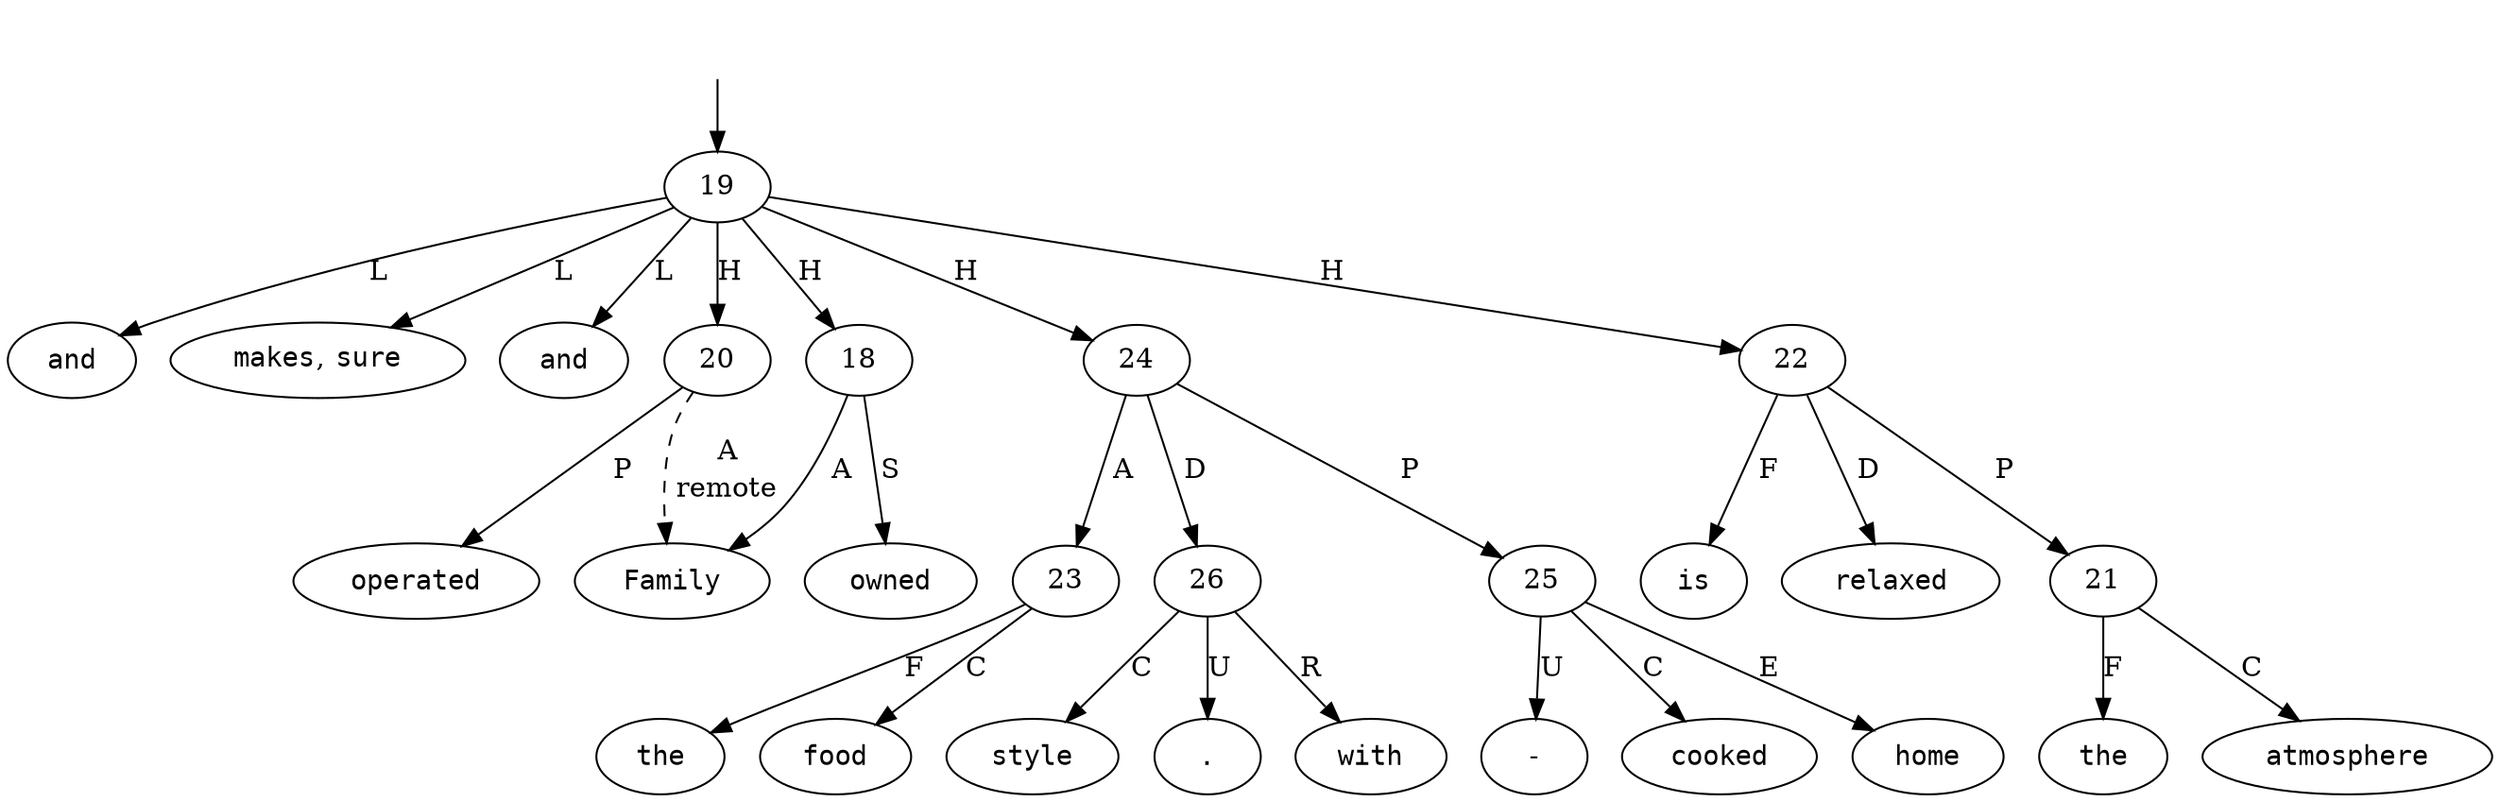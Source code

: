 digraph "235576-0005" {
  top [ style=invis ];
  top -> 19;
  0 [ shape=oval, label=<<table align="center" border="0" cellspacing="0"><tr><td colspan="2"><font face="Courier">Family</font></td></tr></table>> ];
  1 [ shape=oval, label=<<table align="center" border="0" cellspacing="0"><tr><td colspan="2"><font face="Courier">owned</font></td></tr></table>> ];
  2 [ shape=oval, label=<<table align="center" border="0" cellspacing="0"><tr><td colspan="2"><font face="Courier">and</font></td></tr></table>> ];
  3 [ shape=oval, label=<<table align="center" border="0" cellspacing="0"><tr><td colspan="2"><font face="Courier">operated</font></td></tr></table>> ];
  4 [ shape=oval, label=<<table align="center" border="0" cellspacing="0"><tr><td colspan="2"><font face="Courier">makes</font>,&nbsp;<font face="Courier">sure</font></td></tr></table>> ];
  5 [ shape=oval, label=<<table align="center" border="0" cellspacing="0"><tr><td colspan="2"><font face="Courier">the</font></td></tr></table>> ];
  6 [ shape=oval, label=<<table align="center" border="0" cellspacing="0"><tr><td colspan="2"><font face="Courier">atmosphere</font></td></tr></table>> ];
  7 [ shape=oval, label=<<table align="center" border="0" cellspacing="0"><tr><td colspan="2"><font face="Courier">is</font></td></tr></table>> ];
  8 [ shape=oval, label=<<table align="center" border="0" cellspacing="0"><tr><td colspan="2"><font face="Courier">relaxed</font></td></tr></table>> ];
  9 [ shape=oval, label=<<table align="center" border="0" cellspacing="0"><tr><td colspan="2"><font face="Courier">and</font></td></tr></table>> ];
  10 [ shape=oval, label=<<table align="center" border="0" cellspacing="0"><tr><td colspan="2"><font face="Courier">the</font></td></tr></table>> ];
  11 [ shape=oval, label=<<table align="center" border="0" cellspacing="0"><tr><td colspan="2"><font face="Courier">food</font></td></tr></table>> ];
  12 [ shape=oval, label=<<table align="center" border="0" cellspacing="0"><tr><td colspan="2"><font face="Courier">home</font></td></tr></table>> ];
  13 [ shape=oval, label=<<table align="center" border="0" cellspacing="0"><tr><td colspan="2"><font face="Courier">-</font></td></tr></table>> ];
  14 [ shape=oval, label=<<table align="center" border="0" cellspacing="0"><tr><td colspan="2"><font face="Courier">cooked</font></td></tr></table>> ];
  15 [ shape=oval, label=<<table align="center" border="0" cellspacing="0"><tr><td colspan="2"><font face="Courier">with</font></td></tr></table>> ];
  16 [ shape=oval, label=<<table align="center" border="0" cellspacing="0"><tr><td colspan="2"><font face="Courier">style</font></td></tr></table>> ];
  17 [ shape=oval, label=<<table align="center" border="0" cellspacing="0"><tr><td colspan="2"><font face="Courier">.</font></td></tr></table>> ];
  18 -> 1 [ label="S" ];
  18 -> 0 [ label="A" ];
  19 -> 4 [ label="L" ];
  19 -> 2 [ label="L" ];
  19 -> 18 [ label="H" ];
  19 -> 24 [ label="H" ];
  19 -> 9 [ label="L" ];
  19 -> 20 [ label="H" ];
  19 -> 22 [ label="H" ];
  20 -> 0 [ label=<<table align="center" border="0" cellspacing="0"><tr><td colspan="1">A</td></tr><tr><td>remote</td></tr></table>>, style=dashed ];
  20 -> 3 [ label="P" ];
  21 -> 5 [ label="F" ];
  21 -> 6 [ label="C" ];
  22 -> 7 [ label="F" ];
  22 -> 8 [ label="D" ];
  22 -> 21 [ label="P" ];
  23 -> 11 [ label="C" ];
  23 -> 10 [ label="F" ];
  24 -> 23 [ label="A" ];
  24 -> 26 [ label="D" ];
  24 -> 25 [ label="P" ];
  25 -> 14 [ label="C" ];
  25 -> 12 [ label="E" ];
  25 -> 13 [ label="U" ];
  26 -> 15 [ label="R" ];
  26 -> 16 [ label="C" ];
  26 -> 17 [ label="U" ];
}

